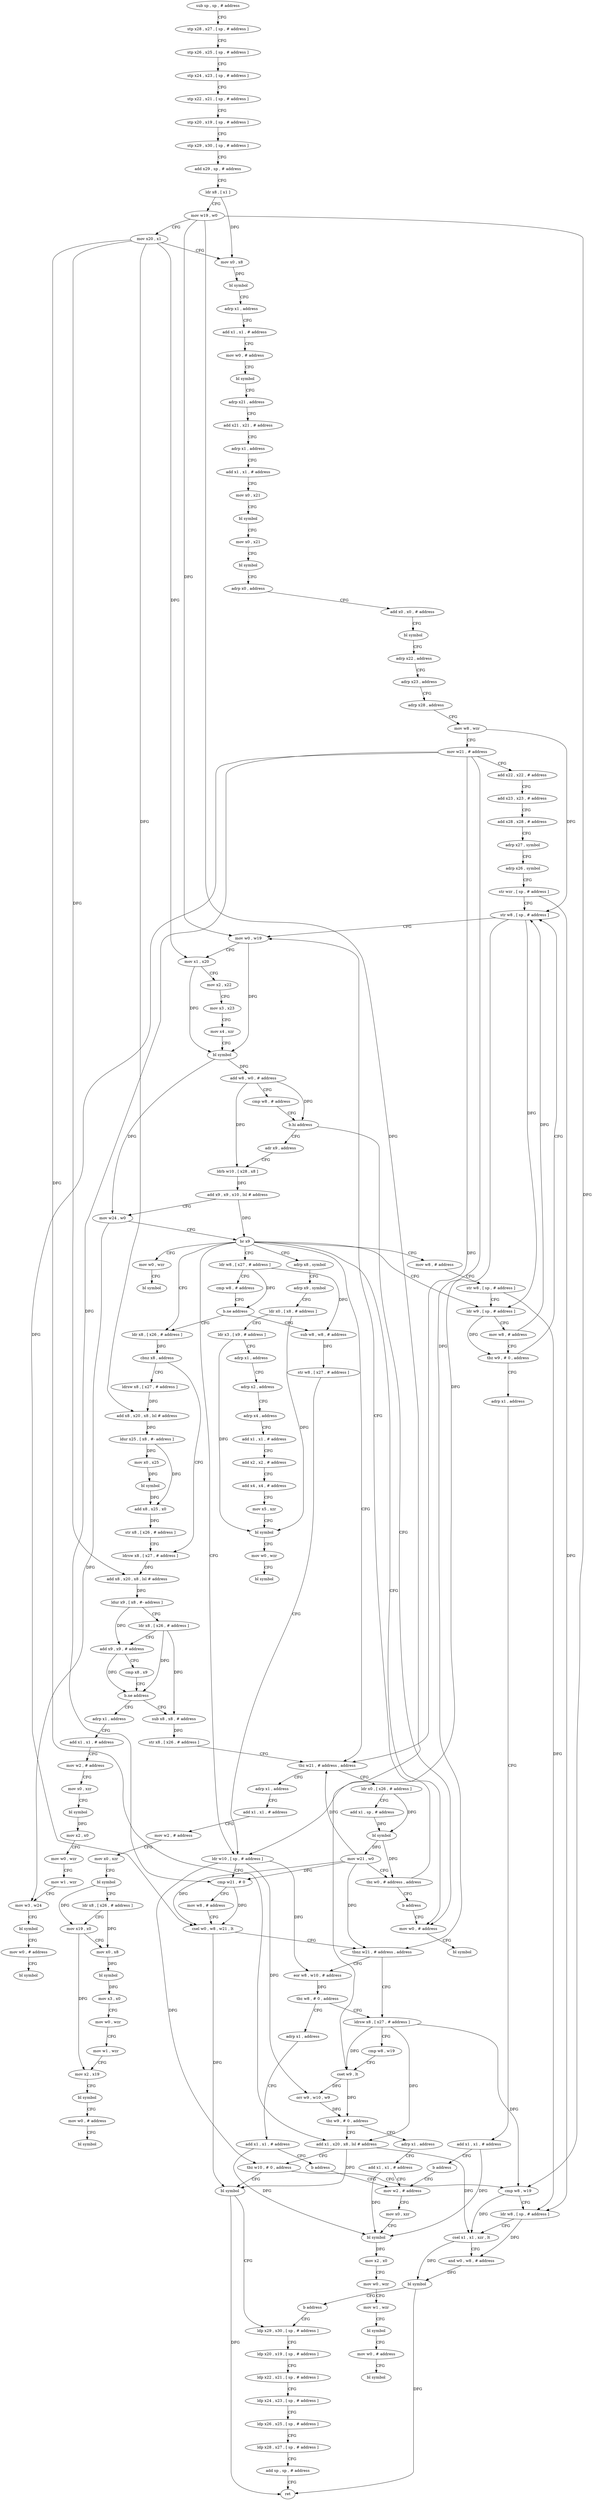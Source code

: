 digraph "func" {
"4200804" [label = "sub sp , sp , # address" ]
"4200808" [label = "stp x28 , x27 , [ sp , # address ]" ]
"4200812" [label = "stp x26 , x25 , [ sp , # address ]" ]
"4200816" [label = "stp x24 , x23 , [ sp , # address ]" ]
"4200820" [label = "stp x22 , x21 , [ sp , # address ]" ]
"4200824" [label = "stp x20 , x19 , [ sp , # address ]" ]
"4200828" [label = "stp x29 , x30 , [ sp , # address ]" ]
"4200832" [label = "add x29 , sp , # address" ]
"4200836" [label = "ldr x8 , [ x1 ]" ]
"4200840" [label = "mov w19 , w0" ]
"4200844" [label = "mov x20 , x1" ]
"4200848" [label = "mov x0 , x8" ]
"4200852" [label = "bl symbol" ]
"4200856" [label = "adrp x1 , address" ]
"4200860" [label = "add x1 , x1 , # address" ]
"4200864" [label = "mov w0 , # address" ]
"4200868" [label = "bl symbol" ]
"4200872" [label = "adrp x21 , address" ]
"4200876" [label = "add x21 , x21 , # address" ]
"4200880" [label = "adrp x1 , address" ]
"4200884" [label = "add x1 , x1 , # address" ]
"4200888" [label = "mov x0 , x21" ]
"4200892" [label = "bl symbol" ]
"4200896" [label = "mov x0 , x21" ]
"4200900" [label = "bl symbol" ]
"4200904" [label = "adrp x0 , address" ]
"4200908" [label = "add x0 , x0 , # address" ]
"4200912" [label = "bl symbol" ]
"4200916" [label = "adrp x22 , address" ]
"4200920" [label = "adrp x23 , address" ]
"4200924" [label = "adrp x28 , address" ]
"4200928" [label = "mov w8 , wzr" ]
"4200932" [label = "mov w21 , # address" ]
"4200936" [label = "add x22 , x22 , # address" ]
"4200940" [label = "add x23 , x23 , # address" ]
"4200944" [label = "add x28 , x28 , # address" ]
"4200948" [label = "adrp x27 , symbol" ]
"4200952" [label = "adrp x26 , symbol" ]
"4200956" [label = "str wzr , [ sp , # address ]" ]
"4200960" [label = "str w8 , [ sp , # address ]" ]
"4201288" [label = "mov w0 , # address" ]
"4201292" [label = "bl symbol" ]
"4201000" [label = "adr x9 , address" ]
"4201004" [label = "ldrb w10 , [ x28 , x8 ]" ]
"4201008" [label = "add x9 , x9 , x10 , lsl # address" ]
"4201012" [label = "mov w24 , w0" ]
"4201016" [label = "br x9" ]
"4201020" [label = "ldr w8 , [ x27 , # address ]" ]
"4201032" [label = "ldr x8 , [ x26 , # address ]" ]
"4201104" [label = "tbz w21 , # address , address" ]
"4201132" [label = "mov w8 , # address" ]
"4201140" [label = "ldr w9 , [ sp , # address ]" ]
"4201172" [label = "ldr w10 , [ sp , # address ]" ]
"4201296" [label = "adrp x8 , symbol" ]
"4201352" [label = "mov w0 , wzr" ]
"4201024" [label = "cmp w8 , # address" ]
"4201028" [label = "b.ne address" ]
"4201164" [label = "sub w8 , w8 , # address" ]
"4201036" [label = "cbnz x8 , address" ]
"4201068" [label = "ldrsw x8 , [ x27 , # address ]" ]
"4201040" [label = "ldrsw x8 , [ x27 , # address ]" ]
"4201408" [label = "adrp x1 , address" ]
"4201108" [label = "ldr x0 , [ x26 , # address ]" ]
"4201136" [label = "str w8 , [ sp , # address ]" ]
"4201144" [label = "mov w8 , # address" ]
"4201148" [label = "tbz w9 , # 0 , address" ]
"4201152" [label = "adrp x1 , address" ]
"4201176" [label = "cmp w21 , # 0" ]
"4201180" [label = "mov w8 , # address" ]
"4201184" [label = "csel w0 , w8 , w21 , lt" ]
"4201188" [label = "tbnz w21 , # address , address" ]
"4201200" [label = "ldrsw x8 , [ x27 , # address ]" ]
"4201192" [label = "eor w8 , w10 , # address" ]
"4201300" [label = "adrp x9 , symbol" ]
"4201304" [label = "ldr x0 , [ x8 , # address ]" ]
"4201308" [label = "ldr x3 , [ x9 , # address ]" ]
"4201312" [label = "adrp x1 , address" ]
"4201316" [label = "adrp x2 , address" ]
"4201320" [label = "adrp x4 , address" ]
"4201324" [label = "add x1 , x1 , # address" ]
"4201328" [label = "add x2 , x2 , # address" ]
"4201332" [label = "add x4 , x4 , # address" ]
"4201336" [label = "mov x5 , xzr" ]
"4201340" [label = "bl symbol" ]
"4201344" [label = "mov w0 , wzr" ]
"4201348" [label = "bl symbol" ]
"4201356" [label = "bl symbol" ]
"4201168" [label = "str w8 , [ x27 , # address ]" ]
"4201072" [label = "add x8 , x20 , x8 , lsl # address" ]
"4201076" [label = "ldur x9 , [ x8 , #- address ]" ]
"4201080" [label = "ldr x8 , [ x26 , # address ]" ]
"4201084" [label = "add x9 , x9 , # address" ]
"4201088" [label = "cmp x8 , x9" ]
"4201092" [label = "b.ne address" ]
"4201360" [label = "adrp x1 , address" ]
"4201096" [label = "sub x8 , x8 , # address" ]
"4201044" [label = "add x8 , x20 , x8 , lsl # address" ]
"4201048" [label = "ldur x25 , [ x8 , #- address ]" ]
"4201052" [label = "mov x0 , x25" ]
"4201056" [label = "bl symbol" ]
"4201060" [label = "add x8 , x25 , x0" ]
"4201064" [label = "str x8 , [ x26 , # address ]" ]
"4201412" [label = "add x1 , x1 , # address" ]
"4201416" [label = "mov w2 , # address" ]
"4201420" [label = "mov x0 , xzr" ]
"4201424" [label = "bl symbol" ]
"4201428" [label = "ldr x8 , [ x26 , # address ]" ]
"4201432" [label = "mov x19 , x0" ]
"4201436" [label = "mov x0 , x8" ]
"4201440" [label = "bl symbol" ]
"4201444" [label = "mov x3 , x0" ]
"4201448" [label = "mov w0 , wzr" ]
"4201452" [label = "mov w1 , wzr" ]
"4201456" [label = "mov x2 , x19" ]
"4201460" [label = "bl symbol" ]
"4201464" [label = "mov w0 , # address" ]
"4201468" [label = "bl symbol" ]
"4201112" [label = "add x1 , sp , # address" ]
"4201116" [label = "bl symbol" ]
"4201120" [label = "mov w21 , w0" ]
"4201124" [label = "tbz w0 , # address , address" ]
"4200964" [label = "mov w0 , w19" ]
"4201128" [label = "b address" ]
"4201156" [label = "add x1 , x1 , # address" ]
"4201160" [label = "b address" ]
"4201492" [label = "mov w2 , # address" ]
"4201204" [label = "cmp w8 , w19" ]
"4201208" [label = "cset w9 , lt" ]
"4201212" [label = "orr w9 , w10 , w9" ]
"4201216" [label = "tbz w9 , # 0 , address" ]
"4201484" [label = "adrp x1 , address" ]
"4201220" [label = "add x1 , x20 , x8 , lsl # address" ]
"4201196" [label = "tbz w8 , # 0 , address" ]
"4201472" [label = "adrp x1 , address" ]
"4201364" [label = "add x1 , x1 , # address" ]
"4201368" [label = "mov w2 , # address" ]
"4201372" [label = "mov x0 , xzr" ]
"4201376" [label = "bl symbol" ]
"4201380" [label = "mov x2 , x0" ]
"4201384" [label = "mov w0 , wzr" ]
"4201388" [label = "mov w1 , wzr" ]
"4201392" [label = "mov w3 , w24" ]
"4201396" [label = "bl symbol" ]
"4201400" [label = "mov w0 , # address" ]
"4201404" [label = "bl symbol" ]
"4201100" [label = "str x8 , [ x26 , # address ]" ]
"4200968" [label = "mov x1 , x20" ]
"4200972" [label = "mov x2 , x22" ]
"4200976" [label = "mov x3 , x23" ]
"4200980" [label = "mov x4 , xzr" ]
"4200984" [label = "bl symbol" ]
"4200988" [label = "add w8 , w0 , # address" ]
"4200992" [label = "cmp w8 , # address" ]
"4200996" [label = "b.hi address" ]
"4201496" [label = "mov x0 , xzr" ]
"4201500" [label = "bl symbol" ]
"4201504" [label = "mov x2 , x0" ]
"4201508" [label = "mov w0 , wzr" ]
"4201512" [label = "mov w1 , wzr" ]
"4201516" [label = "bl symbol" ]
"4201520" [label = "mov w0 , # address" ]
"4201524" [label = "bl symbol" ]
"4201488" [label = "add x1 , x1 , # address" ]
"4201224" [label = "tbz w10 , # 0 , address" ]
"4201252" [label = "bl symbol" ]
"4201228" [label = "cmp w8 , w19" ]
"4201476" [label = "add x1 , x1 , # address" ]
"4201480" [label = "b address" ]
"4201256" [label = "ldp x29 , x30 , [ sp , # address ]" ]
"4201232" [label = "ldr w8 , [ sp , # address ]" ]
"4201236" [label = "csel x1 , x1 , xzr , lt" ]
"4201240" [label = "and w0 , w8 , # address" ]
"4201244" [label = "bl symbol" ]
"4201248" [label = "b address" ]
"4201260" [label = "ldp x20 , x19 , [ sp , # address ]" ]
"4201264" [label = "ldp x22 , x21 , [ sp , # address ]" ]
"4201268" [label = "ldp x24 , x23 , [ sp , # address ]" ]
"4201272" [label = "ldp x26 , x25 , [ sp , # address ]" ]
"4201276" [label = "ldp x28 , x27 , [ sp , # address ]" ]
"4201280" [label = "add sp , sp , # address" ]
"4201284" [label = "ret" ]
"4200804" -> "4200808" [ label = "CFG" ]
"4200808" -> "4200812" [ label = "CFG" ]
"4200812" -> "4200816" [ label = "CFG" ]
"4200816" -> "4200820" [ label = "CFG" ]
"4200820" -> "4200824" [ label = "CFG" ]
"4200824" -> "4200828" [ label = "CFG" ]
"4200828" -> "4200832" [ label = "CFG" ]
"4200832" -> "4200836" [ label = "CFG" ]
"4200836" -> "4200840" [ label = "CFG" ]
"4200836" -> "4200848" [ label = "DFG" ]
"4200840" -> "4200844" [ label = "CFG" ]
"4200840" -> "4200964" [ label = "DFG" ]
"4200840" -> "4201208" [ label = "DFG" ]
"4200840" -> "4201228" [ label = "DFG" ]
"4200844" -> "4200848" [ label = "CFG" ]
"4200844" -> "4200968" [ label = "DFG" ]
"4200844" -> "4201072" [ label = "DFG" ]
"4200844" -> "4201044" [ label = "DFG" ]
"4200844" -> "4201220" [ label = "DFG" ]
"4200848" -> "4200852" [ label = "DFG" ]
"4200852" -> "4200856" [ label = "CFG" ]
"4200856" -> "4200860" [ label = "CFG" ]
"4200860" -> "4200864" [ label = "CFG" ]
"4200864" -> "4200868" [ label = "CFG" ]
"4200868" -> "4200872" [ label = "CFG" ]
"4200872" -> "4200876" [ label = "CFG" ]
"4200876" -> "4200880" [ label = "CFG" ]
"4200880" -> "4200884" [ label = "CFG" ]
"4200884" -> "4200888" [ label = "CFG" ]
"4200888" -> "4200892" [ label = "CFG" ]
"4200892" -> "4200896" [ label = "CFG" ]
"4200896" -> "4200900" [ label = "CFG" ]
"4200900" -> "4200904" [ label = "CFG" ]
"4200904" -> "4200908" [ label = "CFG" ]
"4200908" -> "4200912" [ label = "CFG" ]
"4200912" -> "4200916" [ label = "CFG" ]
"4200916" -> "4200920" [ label = "CFG" ]
"4200920" -> "4200924" [ label = "CFG" ]
"4200924" -> "4200928" [ label = "CFG" ]
"4200928" -> "4200932" [ label = "CFG" ]
"4200928" -> "4200960" [ label = "DFG" ]
"4200932" -> "4200936" [ label = "CFG" ]
"4200932" -> "4201104" [ label = "DFG" ]
"4200932" -> "4201176" [ label = "DFG" ]
"4200932" -> "4201184" [ label = "DFG" ]
"4200932" -> "4201188" [ label = "DFG" ]
"4200936" -> "4200940" [ label = "CFG" ]
"4200940" -> "4200944" [ label = "CFG" ]
"4200944" -> "4200948" [ label = "CFG" ]
"4200948" -> "4200952" [ label = "CFG" ]
"4200952" -> "4200956" [ label = "CFG" ]
"4200956" -> "4200960" [ label = "CFG" ]
"4200956" -> "4201232" [ label = "DFG" ]
"4200960" -> "4200964" [ label = "CFG" ]
"4200960" -> "4201140" [ label = "DFG" ]
"4200960" -> "4201172" [ label = "DFG" ]
"4201288" -> "4201292" [ label = "CFG" ]
"4201000" -> "4201004" [ label = "CFG" ]
"4201004" -> "4201008" [ label = "DFG" ]
"4201008" -> "4201012" [ label = "CFG" ]
"4201008" -> "4201016" [ label = "DFG" ]
"4201012" -> "4201016" [ label = "CFG" ]
"4201012" -> "4201392" [ label = "DFG" ]
"4201016" -> "4201020" [ label = "CFG" ]
"4201016" -> "4201032" [ label = "CFG" ]
"4201016" -> "4201104" [ label = "CFG" ]
"4201016" -> "4201132" [ label = "CFG" ]
"4201016" -> "4201140" [ label = "CFG" ]
"4201016" -> "4201172" [ label = "CFG" ]
"4201016" -> "4201288" [ label = "CFG" ]
"4201016" -> "4201296" [ label = "CFG" ]
"4201016" -> "4201352" [ label = "CFG" ]
"4201020" -> "4201024" [ label = "CFG" ]
"4201020" -> "4201028" [ label = "DFG" ]
"4201020" -> "4201164" [ label = "DFG" ]
"4201032" -> "4201036" [ label = "DFG" ]
"4201104" -> "4201408" [ label = "CFG" ]
"4201104" -> "4201108" [ label = "CFG" ]
"4201132" -> "4201136" [ label = "CFG" ]
"4201140" -> "4201144" [ label = "CFG" ]
"4201140" -> "4201148" [ label = "DFG" ]
"4201172" -> "4201176" [ label = "CFG" ]
"4201172" -> "4201192" [ label = "DFG" ]
"4201172" -> "4201212" [ label = "DFG" ]
"4201172" -> "4201224" [ label = "DFG" ]
"4201296" -> "4201300" [ label = "CFG" ]
"4201352" -> "4201356" [ label = "CFG" ]
"4201024" -> "4201028" [ label = "CFG" ]
"4201028" -> "4201164" [ label = "CFG" ]
"4201028" -> "4201032" [ label = "CFG" ]
"4201164" -> "4201168" [ label = "DFG" ]
"4201036" -> "4201068" [ label = "CFG" ]
"4201036" -> "4201040" [ label = "CFG" ]
"4201068" -> "4201072" [ label = "DFG" ]
"4201040" -> "4201044" [ label = "DFG" ]
"4201408" -> "4201412" [ label = "CFG" ]
"4201108" -> "4201112" [ label = "CFG" ]
"4201108" -> "4201116" [ label = "DFG" ]
"4201136" -> "4201140" [ label = "CFG" ]
"4201136" -> "4201232" [ label = "DFG" ]
"4201144" -> "4201148" [ label = "CFG" ]
"4201144" -> "4200960" [ label = "DFG" ]
"4201148" -> "4200960" [ label = "CFG" ]
"4201148" -> "4201152" [ label = "CFG" ]
"4201152" -> "4201156" [ label = "CFG" ]
"4201176" -> "4201180" [ label = "CFG" ]
"4201176" -> "4201184" [ label = "DFG" ]
"4201180" -> "4201184" [ label = "CFG" ]
"4201184" -> "4201188" [ label = "CFG" ]
"4201184" -> "4201252" [ label = "DFG" ]
"4201188" -> "4201200" [ label = "CFG" ]
"4201188" -> "4201192" [ label = "CFG" ]
"4201200" -> "4201204" [ label = "CFG" ]
"4201200" -> "4201208" [ label = "DFG" ]
"4201200" -> "4201220" [ label = "DFG" ]
"4201200" -> "4201228" [ label = "DFG" ]
"4201192" -> "4201196" [ label = "DFG" ]
"4201300" -> "4201304" [ label = "CFG" ]
"4201304" -> "4201308" [ label = "CFG" ]
"4201304" -> "4201340" [ label = "DFG" ]
"4201308" -> "4201312" [ label = "CFG" ]
"4201308" -> "4201340" [ label = "DFG" ]
"4201312" -> "4201316" [ label = "CFG" ]
"4201316" -> "4201320" [ label = "CFG" ]
"4201320" -> "4201324" [ label = "CFG" ]
"4201324" -> "4201328" [ label = "CFG" ]
"4201328" -> "4201332" [ label = "CFG" ]
"4201332" -> "4201336" [ label = "CFG" ]
"4201336" -> "4201340" [ label = "CFG" ]
"4201340" -> "4201344" [ label = "CFG" ]
"4201344" -> "4201348" [ label = "CFG" ]
"4201168" -> "4201172" [ label = "CFG" ]
"4201072" -> "4201076" [ label = "DFG" ]
"4201076" -> "4201080" [ label = "CFG" ]
"4201076" -> "4201084" [ label = "DFG" ]
"4201080" -> "4201084" [ label = "CFG" ]
"4201080" -> "4201092" [ label = "DFG" ]
"4201080" -> "4201096" [ label = "DFG" ]
"4201084" -> "4201088" [ label = "CFG" ]
"4201084" -> "4201092" [ label = "DFG" ]
"4201088" -> "4201092" [ label = "CFG" ]
"4201092" -> "4201360" [ label = "CFG" ]
"4201092" -> "4201096" [ label = "CFG" ]
"4201360" -> "4201364" [ label = "CFG" ]
"4201096" -> "4201100" [ label = "DFG" ]
"4201044" -> "4201048" [ label = "DFG" ]
"4201048" -> "4201052" [ label = "DFG" ]
"4201048" -> "4201060" [ label = "DFG" ]
"4201052" -> "4201056" [ label = "DFG" ]
"4201056" -> "4201060" [ label = "DFG" ]
"4201060" -> "4201064" [ label = "DFG" ]
"4201064" -> "4201068" [ label = "CFG" ]
"4201412" -> "4201416" [ label = "CFG" ]
"4201416" -> "4201420" [ label = "CFG" ]
"4201420" -> "4201424" [ label = "CFG" ]
"4201424" -> "4201428" [ label = "CFG" ]
"4201424" -> "4201432" [ label = "DFG" ]
"4201428" -> "4201432" [ label = "CFG" ]
"4201428" -> "4201436" [ label = "DFG" ]
"4201432" -> "4201436" [ label = "CFG" ]
"4201432" -> "4201456" [ label = "DFG" ]
"4201436" -> "4201440" [ label = "DFG" ]
"4201440" -> "4201444" [ label = "DFG" ]
"4201444" -> "4201448" [ label = "CFG" ]
"4201448" -> "4201452" [ label = "CFG" ]
"4201452" -> "4201456" [ label = "CFG" ]
"4201456" -> "4201460" [ label = "CFG" ]
"4201460" -> "4201464" [ label = "CFG" ]
"4201464" -> "4201468" [ label = "CFG" ]
"4201112" -> "4201116" [ label = "DFG" ]
"4201116" -> "4201120" [ label = "DFG" ]
"4201116" -> "4201124" [ label = "DFG" ]
"4201120" -> "4201124" [ label = "CFG" ]
"4201120" -> "4201104" [ label = "DFG" ]
"4201120" -> "4201176" [ label = "DFG" ]
"4201120" -> "4201184" [ label = "DFG" ]
"4201120" -> "4201188" [ label = "DFG" ]
"4201124" -> "4200964" [ label = "CFG" ]
"4201124" -> "4201128" [ label = "CFG" ]
"4200964" -> "4200968" [ label = "CFG" ]
"4200964" -> "4200984" [ label = "DFG" ]
"4201128" -> "4201288" [ label = "CFG" ]
"4201156" -> "4201160" [ label = "CFG" ]
"4201156" -> "4201500" [ label = "DFG" ]
"4201160" -> "4201492" [ label = "CFG" ]
"4201492" -> "4201496" [ label = "CFG" ]
"4201204" -> "4201208" [ label = "CFG" ]
"4201208" -> "4201212" [ label = "DFG" ]
"4201208" -> "4201216" [ label = "DFG" ]
"4201212" -> "4201216" [ label = "DFG" ]
"4201216" -> "4201484" [ label = "CFG" ]
"4201216" -> "4201220" [ label = "CFG" ]
"4201484" -> "4201488" [ label = "CFG" ]
"4201220" -> "4201224" [ label = "CFG" ]
"4201220" -> "4201252" [ label = "DFG" ]
"4201220" -> "4201236" [ label = "DFG" ]
"4201196" -> "4201472" [ label = "CFG" ]
"4201196" -> "4201200" [ label = "CFG" ]
"4201472" -> "4201476" [ label = "CFG" ]
"4201364" -> "4201368" [ label = "CFG" ]
"4201368" -> "4201372" [ label = "CFG" ]
"4201372" -> "4201376" [ label = "CFG" ]
"4201376" -> "4201380" [ label = "DFG" ]
"4201380" -> "4201384" [ label = "CFG" ]
"4201384" -> "4201388" [ label = "CFG" ]
"4201388" -> "4201392" [ label = "CFG" ]
"4201392" -> "4201396" [ label = "CFG" ]
"4201396" -> "4201400" [ label = "CFG" ]
"4201400" -> "4201404" [ label = "CFG" ]
"4201100" -> "4201104" [ label = "CFG" ]
"4200968" -> "4200972" [ label = "CFG" ]
"4200968" -> "4200984" [ label = "DFG" ]
"4200972" -> "4200976" [ label = "CFG" ]
"4200976" -> "4200980" [ label = "CFG" ]
"4200980" -> "4200984" [ label = "CFG" ]
"4200984" -> "4200988" [ label = "DFG" ]
"4200984" -> "4201012" [ label = "DFG" ]
"4200988" -> "4200992" [ label = "CFG" ]
"4200988" -> "4200996" [ label = "DFG" ]
"4200988" -> "4201004" [ label = "DFG" ]
"4200992" -> "4200996" [ label = "CFG" ]
"4200996" -> "4201288" [ label = "CFG" ]
"4200996" -> "4201000" [ label = "CFG" ]
"4201496" -> "4201500" [ label = "CFG" ]
"4201500" -> "4201504" [ label = "DFG" ]
"4201504" -> "4201508" [ label = "CFG" ]
"4201508" -> "4201512" [ label = "CFG" ]
"4201512" -> "4201516" [ label = "CFG" ]
"4201516" -> "4201520" [ label = "CFG" ]
"4201520" -> "4201524" [ label = "CFG" ]
"4201488" -> "4201492" [ label = "CFG" ]
"4201488" -> "4201500" [ label = "DFG" ]
"4201224" -> "4201252" [ label = "CFG" ]
"4201224" -> "4201228" [ label = "CFG" ]
"4201252" -> "4201256" [ label = "CFG" ]
"4201252" -> "4201284" [ label = "DFG" ]
"4201228" -> "4201232" [ label = "CFG" ]
"4201228" -> "4201236" [ label = "DFG" ]
"4201476" -> "4201480" [ label = "CFG" ]
"4201476" -> "4201500" [ label = "DFG" ]
"4201480" -> "4201492" [ label = "CFG" ]
"4201256" -> "4201260" [ label = "CFG" ]
"4201232" -> "4201236" [ label = "CFG" ]
"4201232" -> "4201240" [ label = "DFG" ]
"4201236" -> "4201240" [ label = "CFG" ]
"4201236" -> "4201244" [ label = "DFG" ]
"4201240" -> "4201244" [ label = "DFG" ]
"4201244" -> "4201248" [ label = "CFG" ]
"4201244" -> "4201284" [ label = "DFG" ]
"4201248" -> "4201256" [ label = "CFG" ]
"4201260" -> "4201264" [ label = "CFG" ]
"4201264" -> "4201268" [ label = "CFG" ]
"4201268" -> "4201272" [ label = "CFG" ]
"4201272" -> "4201276" [ label = "CFG" ]
"4201276" -> "4201280" [ label = "CFG" ]
"4201280" -> "4201284" [ label = "CFG" ]
}
